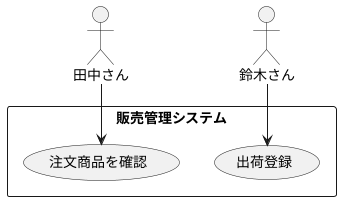 @startuml ユースケース図
actor 田中さん
actor 鈴木さん
rectangle 販売管理システム{
usecase 注文商品を確認
usecase 出荷登録
}
田中さん --> 注文商品を確認 
鈴木さん --> 出荷登録
@enduml